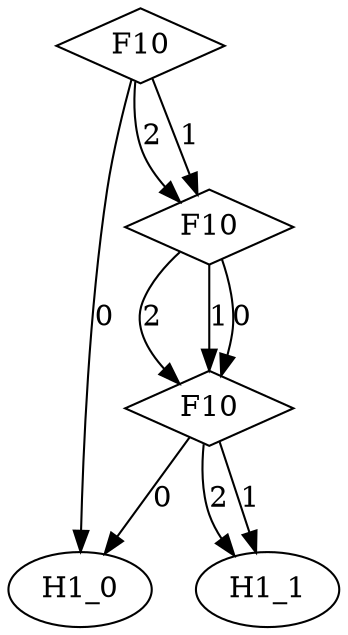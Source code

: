 digraph {
node [label=H1_1,style=""] H1_1
node [label=H1_1,style=""] H1_1
node [label=H1_0,style=""] H1_0
node [label=H1_0,style=""] H1_0
node [label=F10,shape="diamond",style=""] 2
node [label=F10,shape="diamond",style=""] 1
node [label=F10,shape="diamond",style=""] 0

2 -> H1_1 [label="2"]
2 -> H1_1 [label="1"]
2 -> H1_0 [label="0"]
1 -> 2 [label="2"]
1 -> 2 [label="1"]
1 -> 2 [label="0"]
0 -> 1 [label="2"]
0 -> 1 [label="1"]
0 -> H1_0 [label="0"]
}